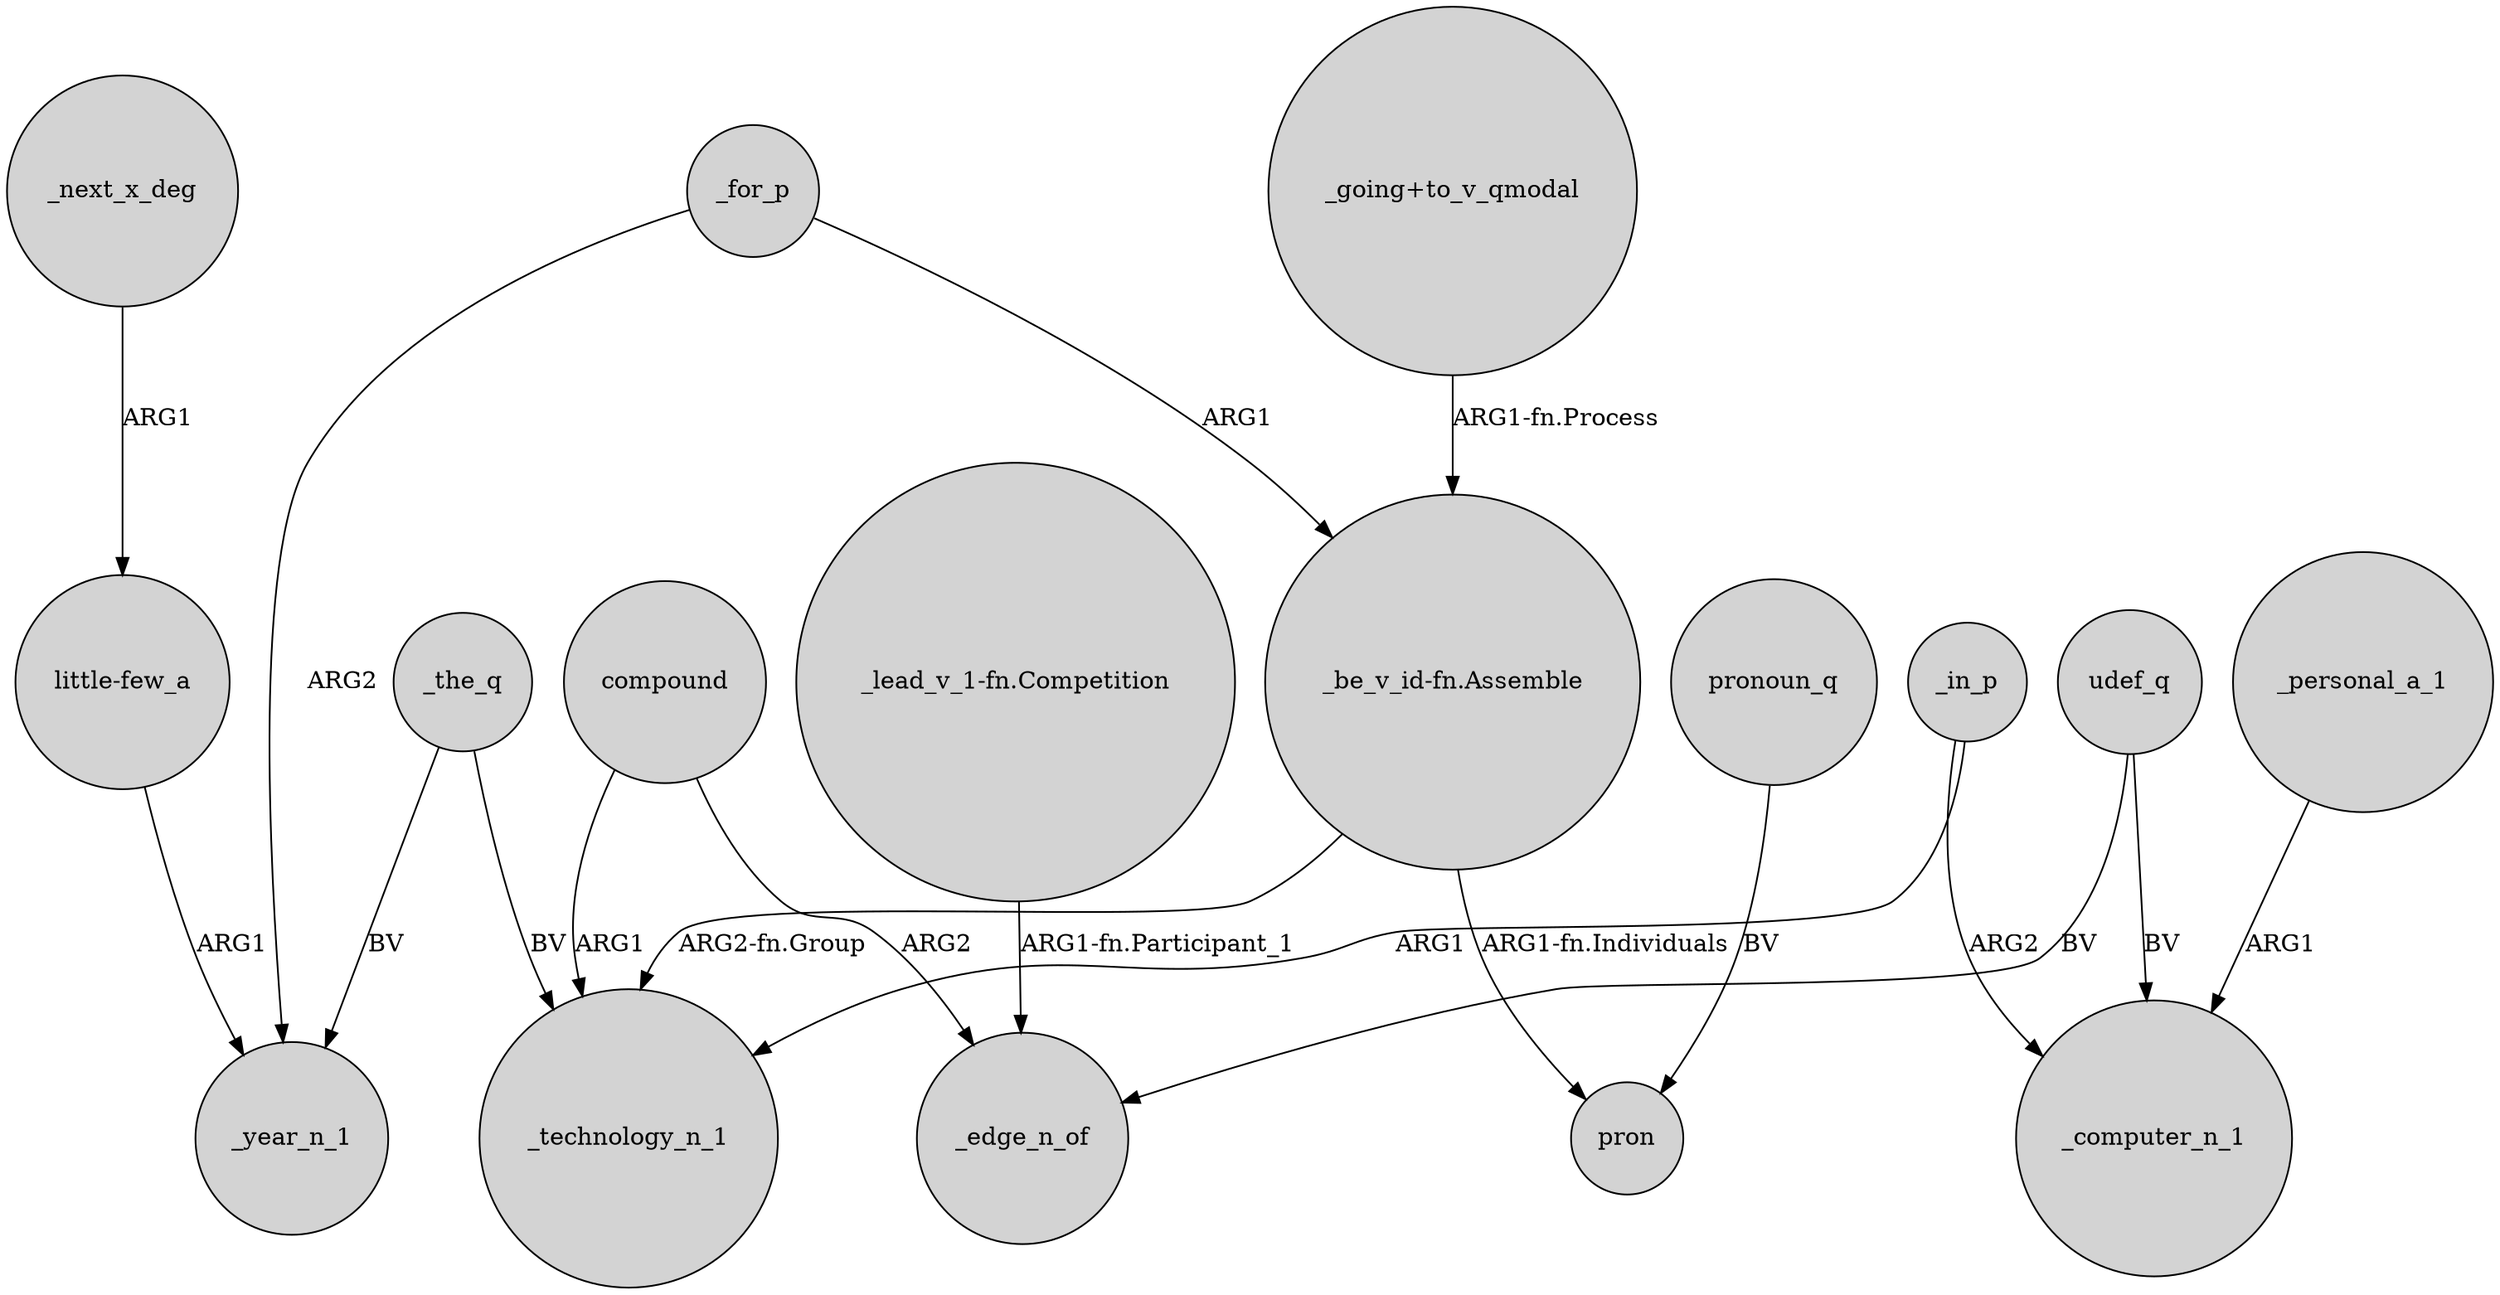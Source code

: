 digraph {
	node [shape=circle style=filled]
	_for_p -> "_be_v_id-fn.Assemble" [label=ARG1]
	compound -> _edge_n_of [label=ARG2]
	compound -> _technology_n_1 [label=ARG1]
	"little-few_a" -> _year_n_1 [label=ARG1]
	udef_q -> _edge_n_of [label=BV]
	"_going+to_v_qmodal" -> "_be_v_id-fn.Assemble" [label="ARG1-fn.Process"]
	_for_p -> _year_n_1 [label=ARG2]
	_the_q -> _year_n_1 [label=BV]
	_next_x_deg -> "little-few_a" [label=ARG1]
	udef_q -> _computer_n_1 [label=BV]
	"_be_v_id-fn.Assemble" -> _technology_n_1 [label="ARG2-fn.Group"]
	_in_p -> _technology_n_1 [label=ARG1]
	_personal_a_1 -> _computer_n_1 [label=ARG1]
	"_lead_v_1-fn.Competition" -> _edge_n_of [label="ARG1-fn.Participant_1"]
	_in_p -> _computer_n_1 [label=ARG2]
	"_be_v_id-fn.Assemble" -> pron [label="ARG1-fn.Individuals"]
	pronoun_q -> pron [label=BV]
	_the_q -> _technology_n_1 [label=BV]
}
